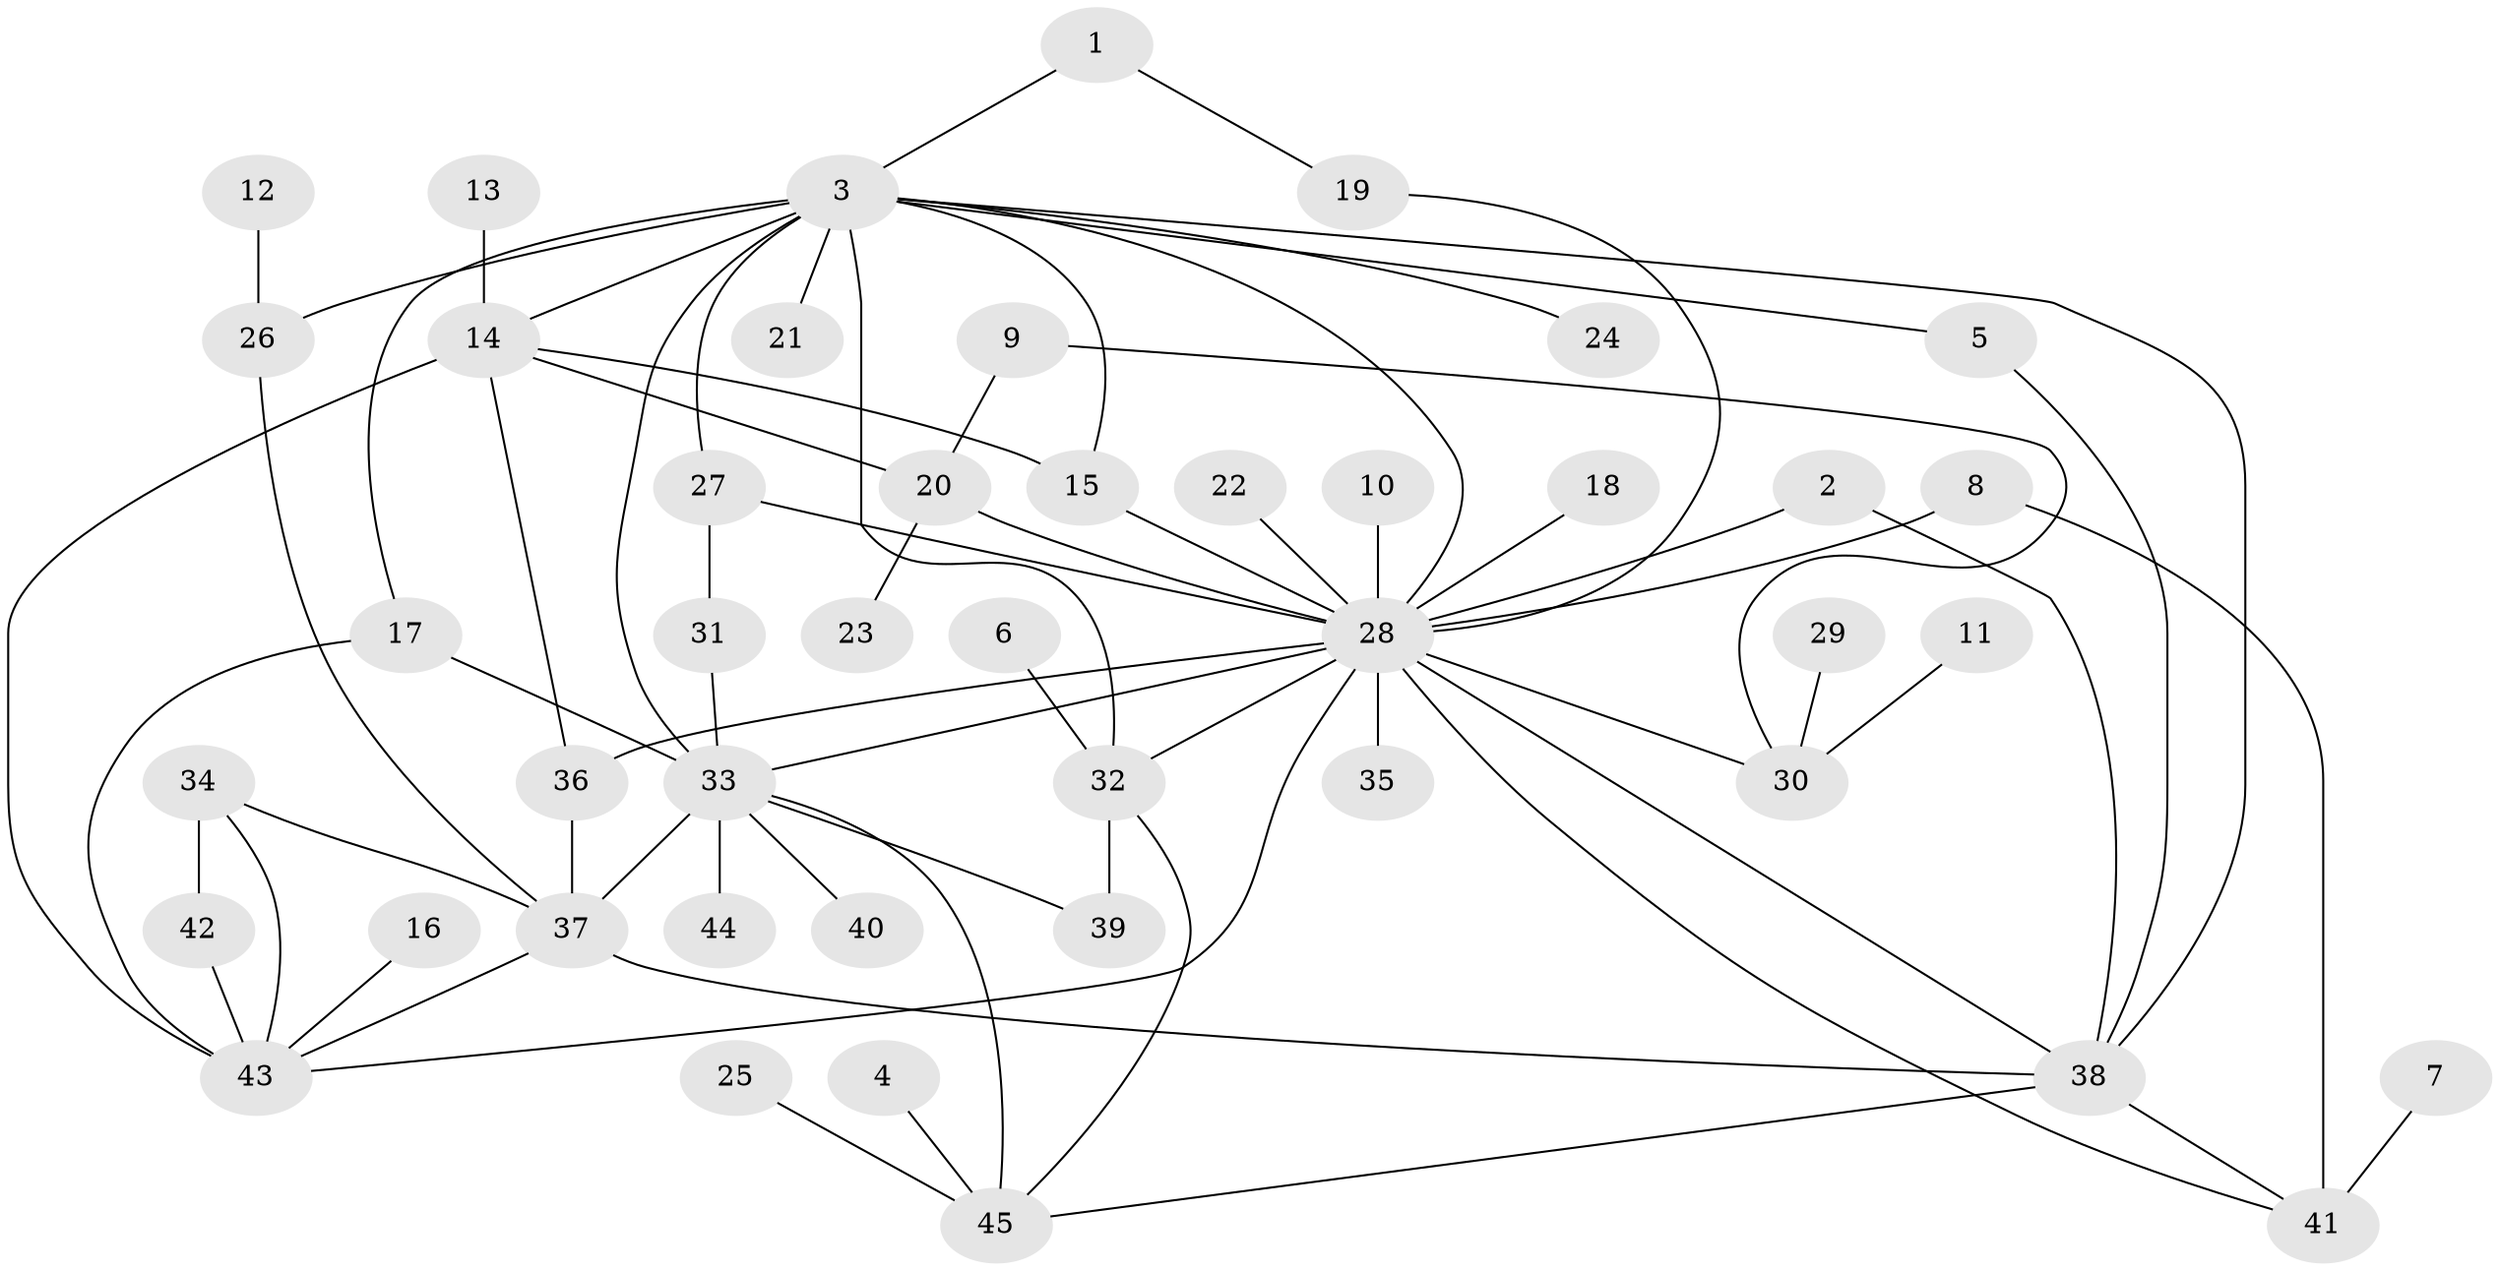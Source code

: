 // original degree distribution, {2: 0.2777777777777778, 14: 0.011111111111111112, 21: 0.011111111111111112, 6: 0.03333333333333333, 8: 0.011111111111111112, 4: 0.13333333333333333, 7: 0.011111111111111112, 1: 0.34444444444444444, 3: 0.14444444444444443, 5: 0.022222222222222223}
// Generated by graph-tools (version 1.1) at 2025/49/03/09/25 03:49:45]
// undirected, 45 vertices, 71 edges
graph export_dot {
graph [start="1"]
  node [color=gray90,style=filled];
  1;
  2;
  3;
  4;
  5;
  6;
  7;
  8;
  9;
  10;
  11;
  12;
  13;
  14;
  15;
  16;
  17;
  18;
  19;
  20;
  21;
  22;
  23;
  24;
  25;
  26;
  27;
  28;
  29;
  30;
  31;
  32;
  33;
  34;
  35;
  36;
  37;
  38;
  39;
  40;
  41;
  42;
  43;
  44;
  45;
  1 -- 3 [weight=1.0];
  1 -- 19 [weight=1.0];
  2 -- 28 [weight=1.0];
  2 -- 38 [weight=1.0];
  3 -- 5 [weight=1.0];
  3 -- 14 [weight=1.0];
  3 -- 15 [weight=1.0];
  3 -- 17 [weight=1.0];
  3 -- 21 [weight=1.0];
  3 -- 24 [weight=1.0];
  3 -- 26 [weight=1.0];
  3 -- 27 [weight=1.0];
  3 -- 28 [weight=1.0];
  3 -- 32 [weight=1.0];
  3 -- 33 [weight=2.0];
  3 -- 38 [weight=1.0];
  4 -- 45 [weight=1.0];
  5 -- 38 [weight=1.0];
  6 -- 32 [weight=1.0];
  7 -- 41 [weight=2.0];
  8 -- 28 [weight=1.0];
  8 -- 41 [weight=1.0];
  9 -- 20 [weight=1.0];
  9 -- 30 [weight=1.0];
  10 -- 28 [weight=1.0];
  11 -- 30 [weight=1.0];
  12 -- 26 [weight=1.0];
  13 -- 14 [weight=1.0];
  14 -- 15 [weight=1.0];
  14 -- 20 [weight=1.0];
  14 -- 36 [weight=1.0];
  14 -- 43 [weight=2.0];
  15 -- 28 [weight=1.0];
  16 -- 43 [weight=1.0];
  17 -- 33 [weight=1.0];
  17 -- 43 [weight=1.0];
  18 -- 28 [weight=1.0];
  19 -- 28 [weight=1.0];
  20 -- 23 [weight=1.0];
  20 -- 28 [weight=1.0];
  22 -- 28 [weight=1.0];
  25 -- 45 [weight=1.0];
  26 -- 37 [weight=1.0];
  27 -- 28 [weight=1.0];
  27 -- 31 [weight=1.0];
  28 -- 30 [weight=1.0];
  28 -- 32 [weight=1.0];
  28 -- 33 [weight=1.0];
  28 -- 35 [weight=1.0];
  28 -- 36 [weight=1.0];
  28 -- 38 [weight=1.0];
  28 -- 41 [weight=1.0];
  28 -- 43 [weight=1.0];
  29 -- 30 [weight=1.0];
  31 -- 33 [weight=1.0];
  32 -- 39 [weight=1.0];
  32 -- 45 [weight=1.0];
  33 -- 37 [weight=1.0];
  33 -- 39 [weight=1.0];
  33 -- 40 [weight=1.0];
  33 -- 44 [weight=1.0];
  33 -- 45 [weight=1.0];
  34 -- 37 [weight=1.0];
  34 -- 42 [weight=1.0];
  34 -- 43 [weight=1.0];
  36 -- 37 [weight=1.0];
  37 -- 38 [weight=1.0];
  37 -- 43 [weight=1.0];
  38 -- 41 [weight=1.0];
  38 -- 45 [weight=1.0];
  42 -- 43 [weight=1.0];
}
